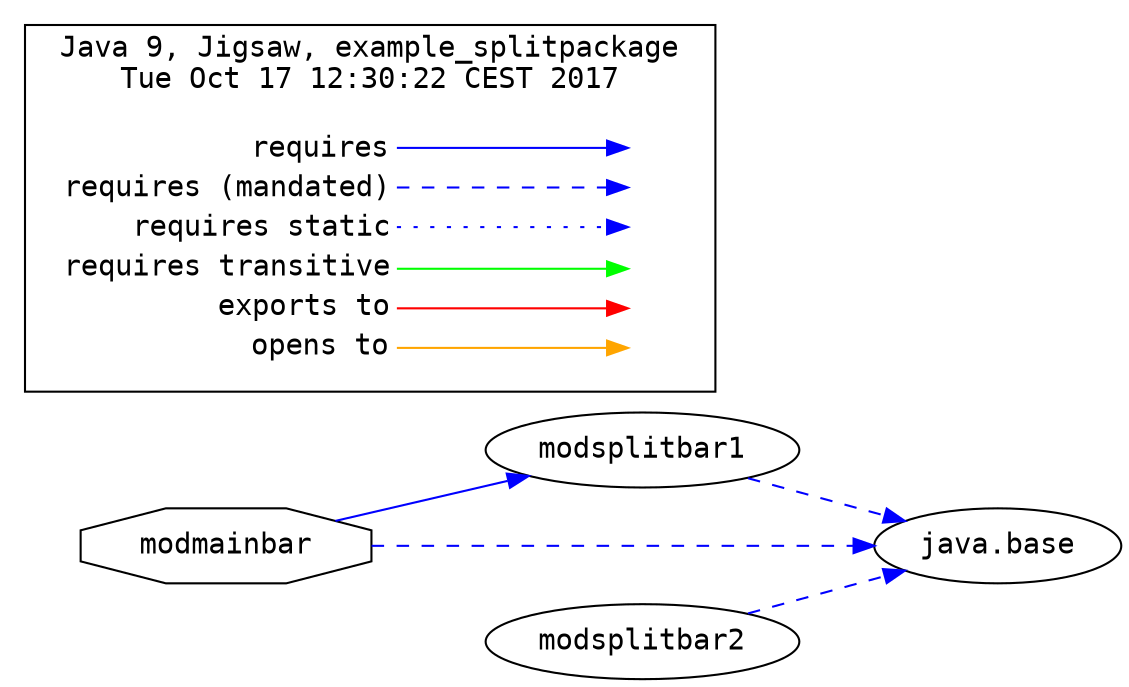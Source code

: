 # Created by depvis.JigsawDepVisualizer on Tue Oct 17 12:30:22 CEST 2017
digraph Java9_Dependency_Visualizer {
modmainbar[fontname="Consolas",shape="octagon",label="modmainbar"];
modsplitbar1[fontname="Consolas",shape="ellipse",label="modsplitbar1"];
java_base[fontname="Consolas",shape="ellipse",label="java.base"];
modsplitbar2[fontname="Consolas",shape="ellipse",label="modsplitbar2"];
modmainbar -> modsplitbar1[color="#0000ff",fontname="Consolas",fontcolor="#0000ff",weight="8"]
modmainbar -> java_base[color="#0000ff",fontname="Consolas",fontcolor="#0000ff",style="dashed",weight="16"]
modsplitbar1 -> java_base[color="#0000ff",fontname="Consolas",fontcolor="#0000ff",style="dashed",weight="16"]
modsplitbar2 -> java_base[color="#0000ff",fontname="Consolas",fontcolor="#0000ff",style="dashed",weight="16"]
rankdir=LR
node [shape=plaintext]
subgraph cluster_01 { 
  label = "Java 9, Jigsaw, example_splitpackage
Tue Oct 17 12:30:22 CEST 2017"
  fontname="Consolas"
  key [label=<<table border="0" cellpadding="2" cellspacing="0" cellborder="0">
    <tr><td align="right" port="i1">requires</td></tr>
    <tr><td align="right" port="i2">requires (mandated)</td></tr>
    <tr><td align="right" port="i3">requires static</td></tr>
    <tr><td align="right" port="i4">requires transitive</td></tr>
    <tr><td align="right" port="i5">exports to</td></tr>
    <tr><td align="right" port="i6">opens to</td></tr>
    </table>>,fontname="Consolas"]
  key2 [label=<<table border="0" cellpadding="2" cellspacing="0" cellborder="0">
    <tr><td port="i1">&nbsp;</td></tr>
    <tr><td port="i2">&nbsp;</td></tr>
    <tr><td port="i3">&nbsp;</td></tr>
    <tr><td port="i4">&nbsp;</td></tr>
    <tr><td port="i5">&nbsp;</td></tr>
    <tr><td port="i6">&nbsp;</td></tr>
    </table>>,fontname="Consolas"]
  key:i1:e -> key2:i1:w [color=BLUE]
  key:i2:e -> key2:i2:w [color=BLUE, style=dashed]
  key:i3:e -> key2:i3:w [color=BLUE, style=dotted]
  key:i4:e -> key2:i4:w [color=GREEN]
  key:i5:e -> key2:i5:w [color=RED]
  key:i6:e -> key2:i6:w [color=ORANGE]
}
}
